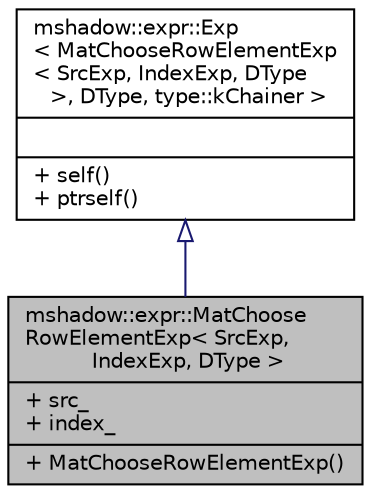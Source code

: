 digraph "mshadow::expr::MatChooseRowElementExp&lt; SrcExp, IndexExp, DType &gt;"
{
 // LATEX_PDF_SIZE
  edge [fontname="Helvetica",fontsize="10",labelfontname="Helvetica",labelfontsize="10"];
  node [fontname="Helvetica",fontsize="10",shape=record];
  Node1 [label="{mshadow::expr::MatChoose\lRowElementExp\< SrcExp,\l IndexExp, DType \>\n|+ src_\l+ index_\l|+ MatChooseRowElementExp()\l}",height=0.2,width=0.4,color="black", fillcolor="grey75", style="filled", fontcolor="black",tooltip="Make a choice of index in the lowest changing dimension."];
  Node2 -> Node1 [dir="back",color="midnightblue",fontsize="10",style="solid",arrowtail="onormal",fontname="Helvetica"];
  Node2 [label="{mshadow::expr::Exp\l\< MatChooseRowElementExp\l\< SrcExp, IndexExp, DType\l \>, DType, type::kChainer \>\n||+ self()\l+ ptrself()\l}",height=0.2,width=0.4,color="black", fillcolor="white", style="filled",URL="$structmshadow_1_1expr_1_1Exp.html",tooltip=" "];
}
